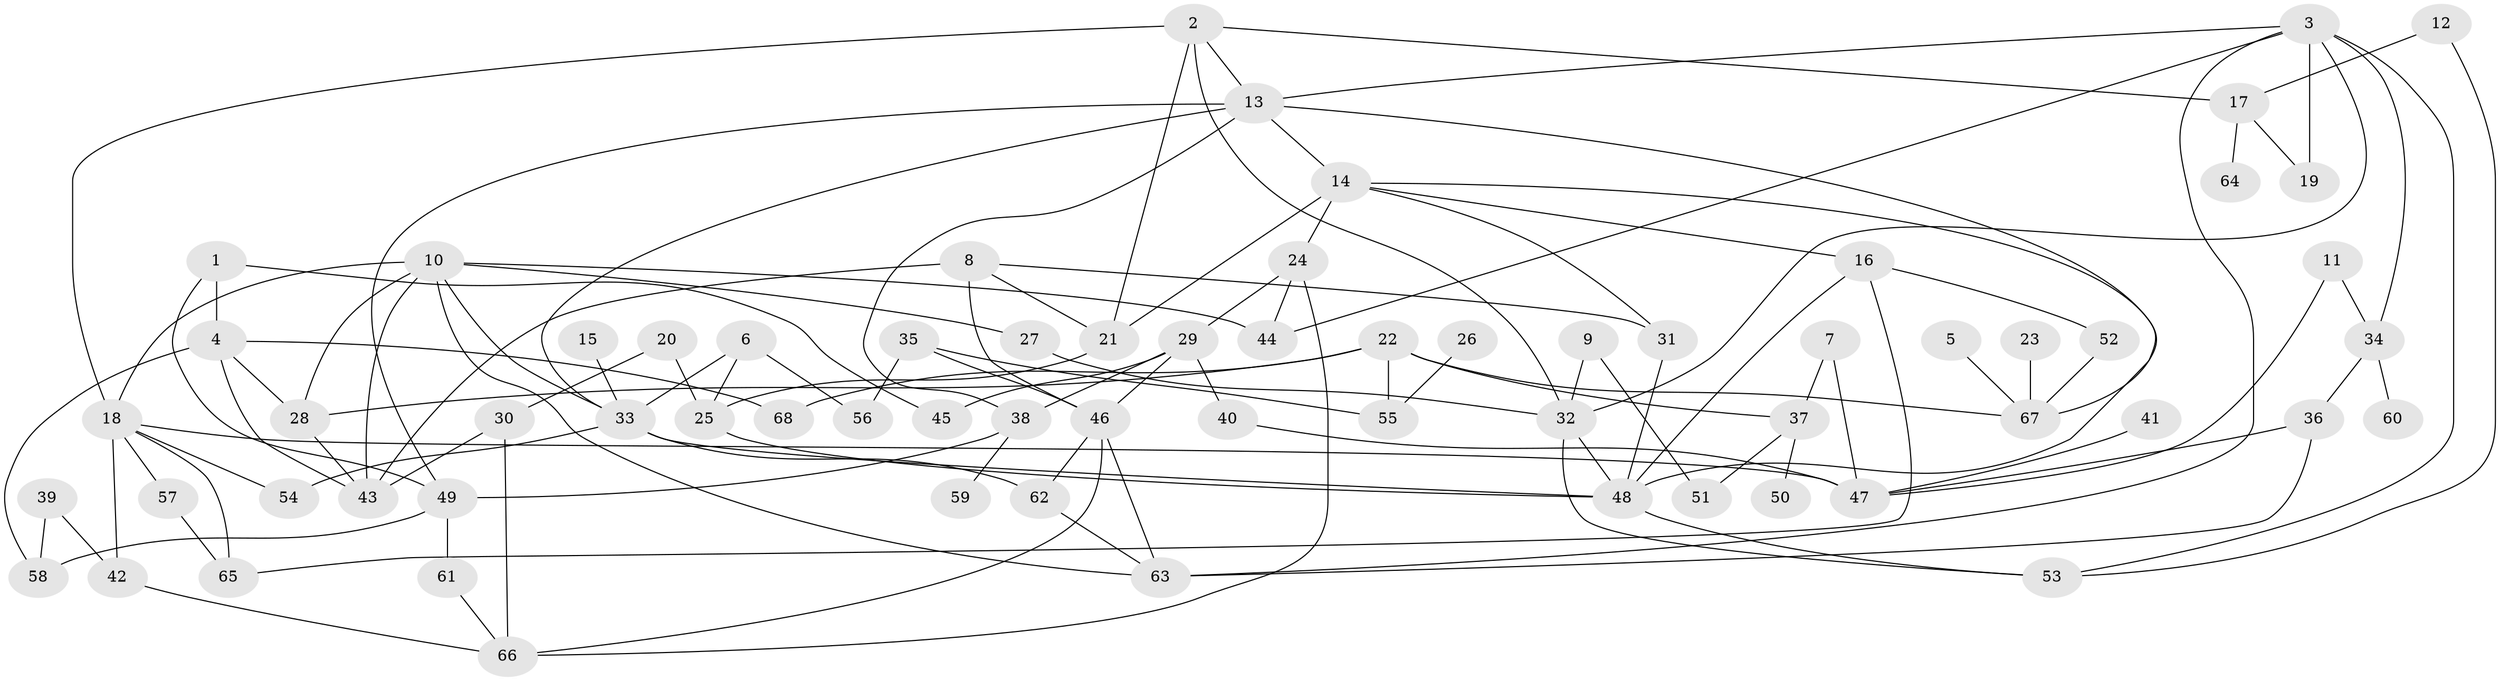 // original degree distribution, {9: 0.014705882352941176, 7: 0.03676470588235294, 3: 0.18382352941176472, 6: 0.022058823529411766, 4: 0.11029411764705882, 5: 0.0661764705882353, 2: 0.3235294117647059, 1: 0.2426470588235294}
// Generated by graph-tools (version 1.1) at 2025/01/03/09/25 03:01:11]
// undirected, 68 vertices, 117 edges
graph export_dot {
graph [start="1"]
  node [color=gray90,style=filled];
  1;
  2;
  3;
  4;
  5;
  6;
  7;
  8;
  9;
  10;
  11;
  12;
  13;
  14;
  15;
  16;
  17;
  18;
  19;
  20;
  21;
  22;
  23;
  24;
  25;
  26;
  27;
  28;
  29;
  30;
  31;
  32;
  33;
  34;
  35;
  36;
  37;
  38;
  39;
  40;
  41;
  42;
  43;
  44;
  45;
  46;
  47;
  48;
  49;
  50;
  51;
  52;
  53;
  54;
  55;
  56;
  57;
  58;
  59;
  60;
  61;
  62;
  63;
  64;
  65;
  66;
  67;
  68;
  1 -- 4 [weight=1.0];
  1 -- 45 [weight=1.0];
  1 -- 49 [weight=1.0];
  2 -- 13 [weight=1.0];
  2 -- 17 [weight=1.0];
  2 -- 18 [weight=1.0];
  2 -- 21 [weight=1.0];
  2 -- 32 [weight=1.0];
  3 -- 13 [weight=1.0];
  3 -- 19 [weight=1.0];
  3 -- 32 [weight=1.0];
  3 -- 34 [weight=1.0];
  3 -- 44 [weight=1.0];
  3 -- 53 [weight=1.0];
  3 -- 63 [weight=1.0];
  4 -- 28 [weight=1.0];
  4 -- 43 [weight=1.0];
  4 -- 58 [weight=1.0];
  4 -- 68 [weight=1.0];
  5 -- 67 [weight=1.0];
  6 -- 25 [weight=1.0];
  6 -- 33 [weight=1.0];
  6 -- 56 [weight=1.0];
  7 -- 37 [weight=1.0];
  7 -- 47 [weight=1.0];
  8 -- 21 [weight=1.0];
  8 -- 31 [weight=1.0];
  8 -- 43 [weight=1.0];
  8 -- 46 [weight=1.0];
  9 -- 32 [weight=1.0];
  9 -- 51 [weight=1.0];
  10 -- 18 [weight=1.0];
  10 -- 27 [weight=1.0];
  10 -- 28 [weight=1.0];
  10 -- 33 [weight=1.0];
  10 -- 43 [weight=1.0];
  10 -- 44 [weight=2.0];
  10 -- 63 [weight=1.0];
  11 -- 34 [weight=1.0];
  11 -- 47 [weight=1.0];
  12 -- 17 [weight=1.0];
  12 -- 53 [weight=1.0];
  13 -- 14 [weight=1.0];
  13 -- 33 [weight=1.0];
  13 -- 38 [weight=1.0];
  13 -- 49 [weight=1.0];
  13 -- 67 [weight=1.0];
  14 -- 16 [weight=1.0];
  14 -- 21 [weight=1.0];
  14 -- 24 [weight=1.0];
  14 -- 31 [weight=1.0];
  14 -- 48 [weight=1.0];
  15 -- 33 [weight=1.0];
  16 -- 48 [weight=1.0];
  16 -- 52 [weight=1.0];
  16 -- 65 [weight=1.0];
  17 -- 19 [weight=1.0];
  17 -- 64 [weight=1.0];
  18 -- 42 [weight=1.0];
  18 -- 47 [weight=1.0];
  18 -- 54 [weight=1.0];
  18 -- 57 [weight=1.0];
  18 -- 65 [weight=1.0];
  20 -- 25 [weight=1.0];
  20 -- 30 [weight=1.0];
  21 -- 25 [weight=1.0];
  22 -- 28 [weight=1.0];
  22 -- 37 [weight=1.0];
  22 -- 55 [weight=1.0];
  22 -- 67 [weight=1.0];
  22 -- 68 [weight=1.0];
  23 -- 67 [weight=1.0];
  24 -- 29 [weight=1.0];
  24 -- 44 [weight=1.0];
  24 -- 66 [weight=1.0];
  25 -- 48 [weight=1.0];
  26 -- 55 [weight=1.0];
  27 -- 32 [weight=1.0];
  28 -- 43 [weight=1.0];
  29 -- 38 [weight=1.0];
  29 -- 40 [weight=1.0];
  29 -- 45 [weight=1.0];
  29 -- 46 [weight=1.0];
  30 -- 43 [weight=1.0];
  30 -- 66 [weight=1.0];
  31 -- 48 [weight=1.0];
  32 -- 48 [weight=1.0];
  32 -- 53 [weight=1.0];
  33 -- 48 [weight=1.0];
  33 -- 54 [weight=1.0];
  33 -- 62 [weight=1.0];
  34 -- 36 [weight=1.0];
  34 -- 60 [weight=1.0];
  35 -- 46 [weight=1.0];
  35 -- 55 [weight=1.0];
  35 -- 56 [weight=1.0];
  36 -- 47 [weight=1.0];
  36 -- 63 [weight=1.0];
  37 -- 50 [weight=1.0];
  37 -- 51 [weight=1.0];
  38 -- 49 [weight=1.0];
  38 -- 59 [weight=1.0];
  39 -- 42 [weight=1.0];
  39 -- 58 [weight=1.0];
  40 -- 47 [weight=1.0];
  41 -- 47 [weight=1.0];
  42 -- 66 [weight=1.0];
  46 -- 62 [weight=1.0];
  46 -- 63 [weight=1.0];
  46 -- 66 [weight=1.0];
  48 -- 53 [weight=1.0];
  49 -- 58 [weight=1.0];
  49 -- 61 [weight=1.0];
  52 -- 67 [weight=1.0];
  57 -- 65 [weight=1.0];
  61 -- 66 [weight=1.0];
  62 -- 63 [weight=1.0];
}
